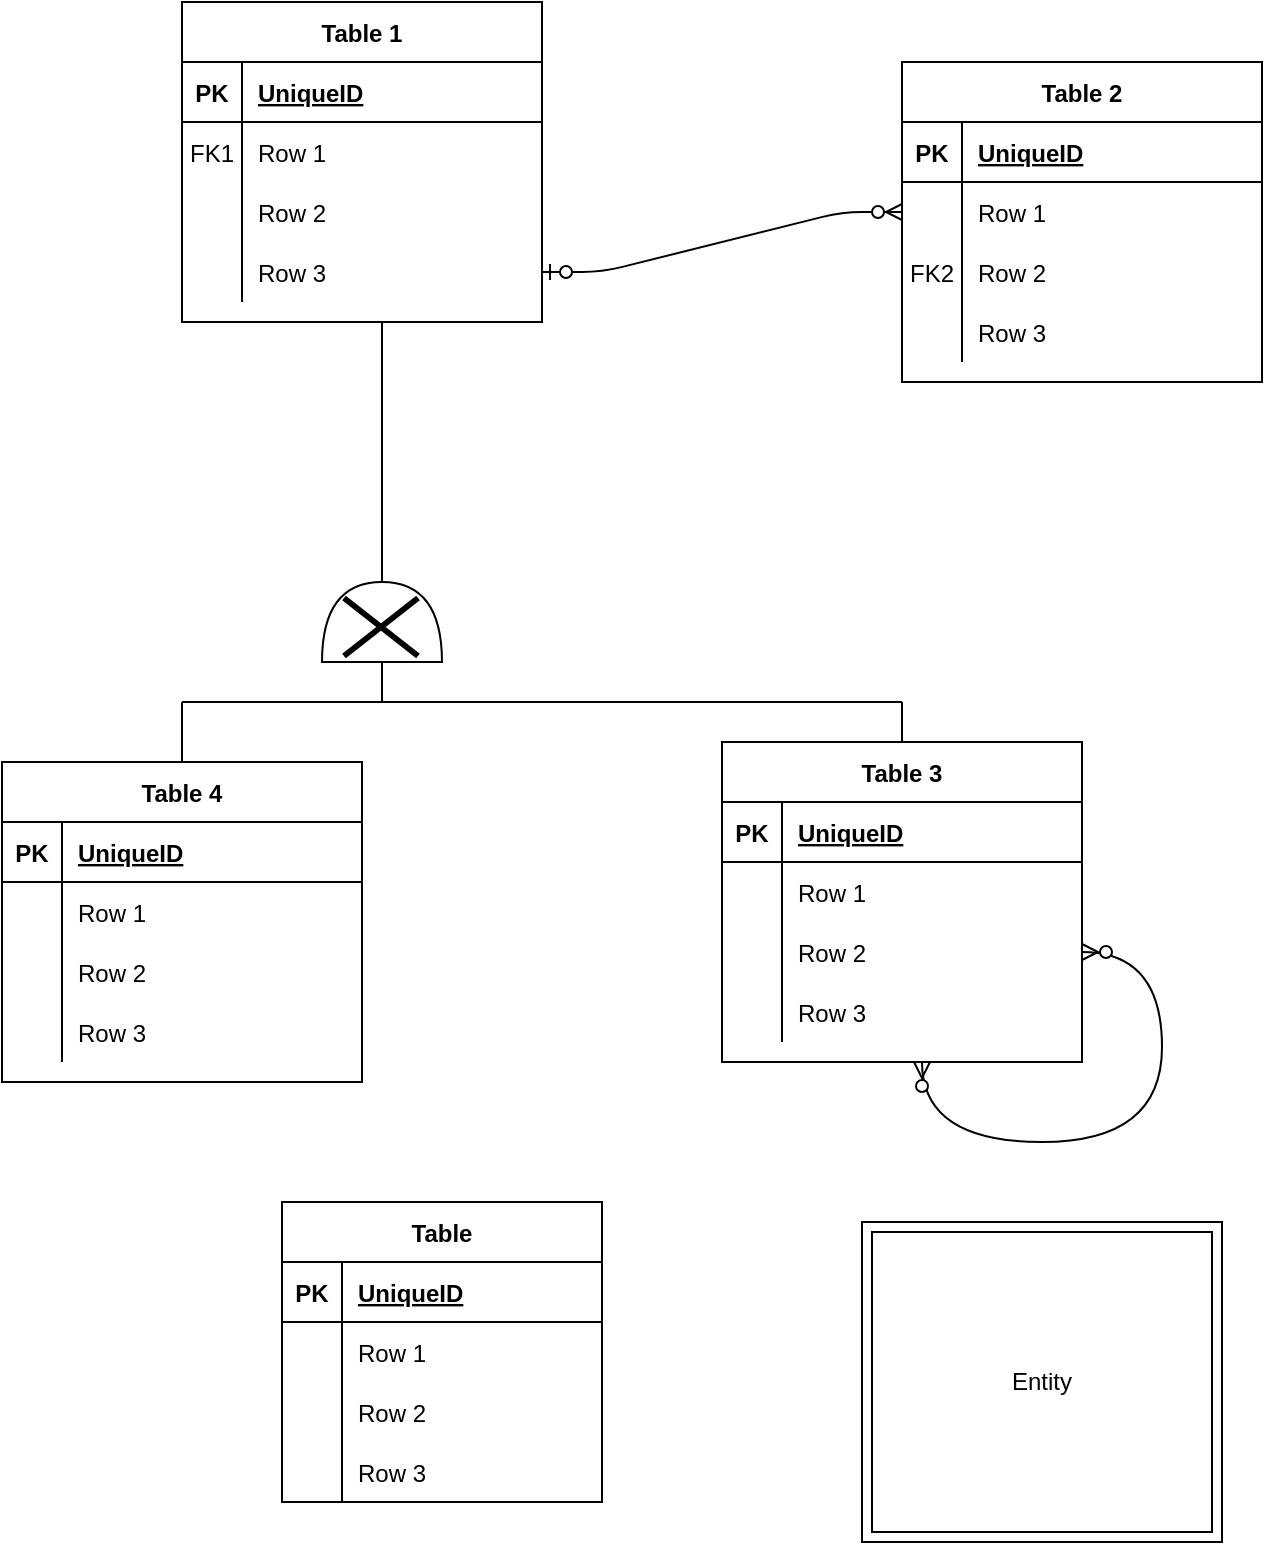 <mxfile version="14.5.1" type="device"><diagram id="6ZEzqiTByCHPcqeZpNDx" name="Page-1"><mxGraphModel dx="1088" dy="880" grid="1" gridSize="10" guides="1" tooltips="1" connect="1" arrows="1" fold="1" page="1" pageScale="1" pageWidth="827" pageHeight="1169" math="0" shadow="0"><root><mxCell id="0"/><mxCell id="1" parent="0"/><mxCell id="Qw-vWrYAbur7sUExyfnh-39" value="Entity" style="shape=ext;margin=3;double=1;whiteSpace=wrap;html=1;align=center;strokeWidth=1;" vertex="1" parent="1"><mxGeometry x="550" y="880" width="180" height="160" as="geometry"/></mxCell><mxCell id="H8-wfPgOFTC-B2AmOx2r-1" value="Table 1" style="shape=table;startSize=30;container=1;collapsible=1;childLayout=tableLayout;fixedRows=1;rowLines=0;fontStyle=1;align=center;resizeLast=1;" parent="1" vertex="1"><mxGeometry x="210" y="270" width="180" height="160" as="geometry"/></mxCell><mxCell id="H8-wfPgOFTC-B2AmOx2r-2" value="" style="shape=partialRectangle;collapsible=0;dropTarget=0;pointerEvents=0;fillColor=none;top=0;left=0;bottom=1;right=0;points=[[0,0.5],[1,0.5]];portConstraint=eastwest;" parent="H8-wfPgOFTC-B2AmOx2r-1" vertex="1"><mxGeometry y="30" width="180" height="30" as="geometry"/></mxCell><mxCell id="H8-wfPgOFTC-B2AmOx2r-3" value="PK" style="shape=partialRectangle;connectable=0;fillColor=none;top=0;left=0;bottom=0;right=0;fontStyle=1;overflow=hidden;" parent="H8-wfPgOFTC-B2AmOx2r-2" vertex="1"><mxGeometry width="30" height="30" as="geometry"/></mxCell><mxCell id="H8-wfPgOFTC-B2AmOx2r-4" value="UniqueID" style="shape=partialRectangle;connectable=0;fillColor=none;top=0;left=0;bottom=0;right=0;align=left;spacingLeft=6;fontStyle=5;overflow=hidden;" parent="H8-wfPgOFTC-B2AmOx2r-2" vertex="1"><mxGeometry x="30" width="150" height="30" as="geometry"/></mxCell><mxCell id="H8-wfPgOFTC-B2AmOx2r-5" value="" style="shape=partialRectangle;collapsible=0;dropTarget=0;pointerEvents=0;fillColor=none;top=0;left=0;bottom=0;right=0;points=[[0,0.5],[1,0.5]];portConstraint=eastwest;" parent="H8-wfPgOFTC-B2AmOx2r-1" vertex="1"><mxGeometry y="60" width="180" height="30" as="geometry"/></mxCell><mxCell id="H8-wfPgOFTC-B2AmOx2r-6" value="FK1" style="shape=partialRectangle;connectable=0;fillColor=none;top=0;left=0;bottom=0;right=0;editable=1;overflow=hidden;" parent="H8-wfPgOFTC-B2AmOx2r-5" vertex="1"><mxGeometry width="30" height="30" as="geometry"/></mxCell><mxCell id="H8-wfPgOFTC-B2AmOx2r-7" value="Row 1" style="shape=partialRectangle;connectable=0;fillColor=none;top=0;left=0;bottom=0;right=0;align=left;spacingLeft=6;overflow=hidden;" parent="H8-wfPgOFTC-B2AmOx2r-5" vertex="1"><mxGeometry x="30" width="150" height="30" as="geometry"/></mxCell><mxCell id="H8-wfPgOFTC-B2AmOx2r-8" value="" style="shape=partialRectangle;collapsible=0;dropTarget=0;pointerEvents=0;fillColor=none;top=0;left=0;bottom=0;right=0;points=[[0,0.5],[1,0.5]];portConstraint=eastwest;" parent="H8-wfPgOFTC-B2AmOx2r-1" vertex="1"><mxGeometry y="90" width="180" height="30" as="geometry"/></mxCell><mxCell id="H8-wfPgOFTC-B2AmOx2r-9" value="" style="shape=partialRectangle;connectable=0;fillColor=none;top=0;left=0;bottom=0;right=0;editable=1;overflow=hidden;" parent="H8-wfPgOFTC-B2AmOx2r-8" vertex="1"><mxGeometry width="30" height="30" as="geometry"/></mxCell><mxCell id="H8-wfPgOFTC-B2AmOx2r-10" value="Row 2" style="shape=partialRectangle;connectable=0;fillColor=none;top=0;left=0;bottom=0;right=0;align=left;spacingLeft=6;overflow=hidden;" parent="H8-wfPgOFTC-B2AmOx2r-8" vertex="1"><mxGeometry x="30" width="150" height="30" as="geometry"/></mxCell><mxCell id="H8-wfPgOFTC-B2AmOx2r-11" value="" style="shape=partialRectangle;collapsible=0;dropTarget=0;pointerEvents=0;fillColor=none;top=0;left=0;bottom=0;right=0;points=[[0,0.5],[1,0.5]];portConstraint=eastwest;" parent="H8-wfPgOFTC-B2AmOx2r-1" vertex="1"><mxGeometry y="120" width="180" height="30" as="geometry"/></mxCell><mxCell id="H8-wfPgOFTC-B2AmOx2r-12" value="" style="shape=partialRectangle;connectable=0;fillColor=none;top=0;left=0;bottom=0;right=0;editable=1;overflow=hidden;" parent="H8-wfPgOFTC-B2AmOx2r-11" vertex="1"><mxGeometry width="30" height="30" as="geometry"/></mxCell><mxCell id="H8-wfPgOFTC-B2AmOx2r-13" value="Row 3" style="shape=partialRectangle;connectable=0;fillColor=none;top=0;left=0;bottom=0;right=0;align=left;spacingLeft=6;overflow=hidden;" parent="H8-wfPgOFTC-B2AmOx2r-11" vertex="1"><mxGeometry x="30" width="150" height="30" as="geometry"/></mxCell><mxCell id="H8-wfPgOFTC-B2AmOx2r-14" value="Table 2" style="shape=table;startSize=30;container=1;collapsible=1;childLayout=tableLayout;fixedRows=1;rowLines=0;fontStyle=1;align=center;resizeLast=1;" parent="1" vertex="1"><mxGeometry x="570" y="300" width="180" height="160" as="geometry"/></mxCell><mxCell id="H8-wfPgOFTC-B2AmOx2r-15" value="" style="shape=partialRectangle;collapsible=0;dropTarget=0;pointerEvents=0;fillColor=none;top=0;left=0;bottom=1;right=0;points=[[0,0.5],[1,0.5]];portConstraint=eastwest;" parent="H8-wfPgOFTC-B2AmOx2r-14" vertex="1"><mxGeometry y="30" width="180" height="30" as="geometry"/></mxCell><mxCell id="H8-wfPgOFTC-B2AmOx2r-16" value="PK" style="shape=partialRectangle;connectable=0;fillColor=none;top=0;left=0;bottom=0;right=0;fontStyle=1;overflow=hidden;" parent="H8-wfPgOFTC-B2AmOx2r-15" vertex="1"><mxGeometry width="30" height="30" as="geometry"/></mxCell><mxCell id="H8-wfPgOFTC-B2AmOx2r-17" value="UniqueID" style="shape=partialRectangle;connectable=0;fillColor=none;top=0;left=0;bottom=0;right=0;align=left;spacingLeft=6;fontStyle=5;overflow=hidden;" parent="H8-wfPgOFTC-B2AmOx2r-15" vertex="1"><mxGeometry x="30" width="150" height="30" as="geometry"/></mxCell><mxCell id="H8-wfPgOFTC-B2AmOx2r-18" value="" style="shape=partialRectangle;collapsible=0;dropTarget=0;pointerEvents=0;fillColor=none;top=0;left=0;bottom=0;right=0;points=[[0,0.5],[1,0.5]];portConstraint=eastwest;" parent="H8-wfPgOFTC-B2AmOx2r-14" vertex="1"><mxGeometry y="60" width="180" height="30" as="geometry"/></mxCell><mxCell id="H8-wfPgOFTC-B2AmOx2r-19" value="" style="shape=partialRectangle;connectable=0;fillColor=none;top=0;left=0;bottom=0;right=0;editable=1;overflow=hidden;" parent="H8-wfPgOFTC-B2AmOx2r-18" vertex="1"><mxGeometry width="30" height="30" as="geometry"/></mxCell><mxCell id="H8-wfPgOFTC-B2AmOx2r-20" value="Row 1" style="shape=partialRectangle;connectable=0;fillColor=none;top=0;left=0;bottom=0;right=0;align=left;spacingLeft=6;overflow=hidden;" parent="H8-wfPgOFTC-B2AmOx2r-18" vertex="1"><mxGeometry x="30" width="150" height="30" as="geometry"/></mxCell><mxCell id="H8-wfPgOFTC-B2AmOx2r-21" value="" style="shape=partialRectangle;collapsible=0;dropTarget=0;pointerEvents=0;fillColor=none;top=0;left=0;bottom=0;right=0;points=[[0,0.5],[1,0.5]];portConstraint=eastwest;" parent="H8-wfPgOFTC-B2AmOx2r-14" vertex="1"><mxGeometry y="90" width="180" height="30" as="geometry"/></mxCell><mxCell id="H8-wfPgOFTC-B2AmOx2r-22" value="FK2" style="shape=partialRectangle;connectable=0;fillColor=none;top=0;left=0;bottom=0;right=0;editable=1;overflow=hidden;" parent="H8-wfPgOFTC-B2AmOx2r-21" vertex="1"><mxGeometry width="30" height="30" as="geometry"/></mxCell><mxCell id="H8-wfPgOFTC-B2AmOx2r-23" value="Row 2" style="shape=partialRectangle;connectable=0;fillColor=none;top=0;left=0;bottom=0;right=0;align=left;spacingLeft=6;overflow=hidden;" parent="H8-wfPgOFTC-B2AmOx2r-21" vertex="1"><mxGeometry x="30" width="150" height="30" as="geometry"/></mxCell><mxCell id="H8-wfPgOFTC-B2AmOx2r-24" value="" style="shape=partialRectangle;collapsible=0;dropTarget=0;pointerEvents=0;fillColor=none;top=0;left=0;bottom=0;right=0;points=[[0,0.5],[1,0.5]];portConstraint=eastwest;" parent="H8-wfPgOFTC-B2AmOx2r-14" vertex="1"><mxGeometry y="120" width="180" height="30" as="geometry"/></mxCell><mxCell id="H8-wfPgOFTC-B2AmOx2r-25" value="" style="shape=partialRectangle;connectable=0;fillColor=none;top=0;left=0;bottom=0;right=0;editable=1;overflow=hidden;" parent="H8-wfPgOFTC-B2AmOx2r-24" vertex="1"><mxGeometry width="30" height="30" as="geometry"/></mxCell><mxCell id="H8-wfPgOFTC-B2AmOx2r-26" value="Row 3" style="shape=partialRectangle;connectable=0;fillColor=none;top=0;left=0;bottom=0;right=0;align=left;spacingLeft=6;overflow=hidden;" parent="H8-wfPgOFTC-B2AmOx2r-24" vertex="1"><mxGeometry x="30" width="150" height="30" as="geometry"/></mxCell><mxCell id="H8-wfPgOFTC-B2AmOx2r-27" value="" style="edgeStyle=entityRelationEdgeStyle;fontSize=12;html=1;endArrow=ERzeroToMany;startArrow=ERzeroToOne;exitX=1;exitY=0.5;exitDx=0;exitDy=0;entryX=0;entryY=0.5;entryDx=0;entryDy=0;" parent="1" source="H8-wfPgOFTC-B2AmOx2r-11" target="H8-wfPgOFTC-B2AmOx2r-18" edge="1"><mxGeometry width="100" height="100" relative="1" as="geometry"><mxPoint x="360" y="400" as="sourcePoint"/><mxPoint x="560" y="370" as="targetPoint"/></mxGeometry></mxCell><mxCell id="H8-wfPgOFTC-B2AmOx2r-28" value="" style="shape=or;whiteSpace=wrap;html=1;rotation=-90;" parent="1" vertex="1"><mxGeometry x="290" y="550" width="40" height="60" as="geometry"/></mxCell><mxCell id="H8-wfPgOFTC-B2AmOx2r-29" value="" style="shape=umlDestroy;whiteSpace=wrap;html=1;strokeWidth=3;" parent="1" vertex="1"><mxGeometry x="291" y="568" width="37" height="29" as="geometry"/></mxCell><mxCell id="H8-wfPgOFTC-B2AmOx2r-30" value="Table 3" style="shape=table;startSize=30;container=1;collapsible=1;childLayout=tableLayout;fixedRows=1;rowLines=0;fontStyle=1;align=center;resizeLast=1;" parent="1" vertex="1"><mxGeometry x="480" y="640" width="180" height="160" as="geometry"/></mxCell><mxCell id="H8-wfPgOFTC-B2AmOx2r-31" value="" style="shape=partialRectangle;collapsible=0;dropTarget=0;pointerEvents=0;fillColor=none;top=0;left=0;bottom=1;right=0;points=[[0,0.5],[1,0.5]];portConstraint=eastwest;" parent="H8-wfPgOFTC-B2AmOx2r-30" vertex="1"><mxGeometry y="30" width="180" height="30" as="geometry"/></mxCell><mxCell id="H8-wfPgOFTC-B2AmOx2r-32" value="PK" style="shape=partialRectangle;connectable=0;fillColor=none;top=0;left=0;bottom=0;right=0;fontStyle=1;overflow=hidden;" parent="H8-wfPgOFTC-B2AmOx2r-31" vertex="1"><mxGeometry width="30" height="30" as="geometry"/></mxCell><mxCell id="H8-wfPgOFTC-B2AmOx2r-33" value="UniqueID" style="shape=partialRectangle;connectable=0;fillColor=none;top=0;left=0;bottom=0;right=0;align=left;spacingLeft=6;fontStyle=5;overflow=hidden;" parent="H8-wfPgOFTC-B2AmOx2r-31" vertex="1"><mxGeometry x="30" width="150" height="30" as="geometry"/></mxCell><mxCell id="H8-wfPgOFTC-B2AmOx2r-34" value="" style="shape=partialRectangle;collapsible=0;dropTarget=0;pointerEvents=0;fillColor=none;top=0;left=0;bottom=0;right=0;points=[[0,0.5],[1,0.5]];portConstraint=eastwest;" parent="H8-wfPgOFTC-B2AmOx2r-30" vertex="1"><mxGeometry y="60" width="180" height="30" as="geometry"/></mxCell><mxCell id="H8-wfPgOFTC-B2AmOx2r-35" value="" style="shape=partialRectangle;connectable=0;fillColor=none;top=0;left=0;bottom=0;right=0;editable=1;overflow=hidden;" parent="H8-wfPgOFTC-B2AmOx2r-34" vertex="1"><mxGeometry width="30" height="30" as="geometry"/></mxCell><mxCell id="H8-wfPgOFTC-B2AmOx2r-36" value="Row 1" style="shape=partialRectangle;connectable=0;fillColor=none;top=0;left=0;bottom=0;right=0;align=left;spacingLeft=6;overflow=hidden;" parent="H8-wfPgOFTC-B2AmOx2r-34" vertex="1"><mxGeometry x="30" width="150" height="30" as="geometry"/></mxCell><mxCell id="H8-wfPgOFTC-B2AmOx2r-37" value="" style="shape=partialRectangle;collapsible=0;dropTarget=0;pointerEvents=0;fillColor=none;top=0;left=0;bottom=0;right=0;points=[[0,0.5],[1,0.5]];portConstraint=eastwest;" parent="H8-wfPgOFTC-B2AmOx2r-30" vertex="1"><mxGeometry y="90" width="180" height="30" as="geometry"/></mxCell><mxCell id="H8-wfPgOFTC-B2AmOx2r-38" value="" style="shape=partialRectangle;connectable=0;fillColor=none;top=0;left=0;bottom=0;right=0;editable=1;overflow=hidden;" parent="H8-wfPgOFTC-B2AmOx2r-37" vertex="1"><mxGeometry width="30" height="30" as="geometry"/></mxCell><mxCell id="H8-wfPgOFTC-B2AmOx2r-39" value="Row 2" style="shape=partialRectangle;connectable=0;fillColor=none;top=0;left=0;bottom=0;right=0;align=left;spacingLeft=6;overflow=hidden;" parent="H8-wfPgOFTC-B2AmOx2r-37" vertex="1"><mxGeometry x="30" width="150" height="30" as="geometry"/></mxCell><mxCell id="H8-wfPgOFTC-B2AmOx2r-40" value="" style="shape=partialRectangle;collapsible=0;dropTarget=0;pointerEvents=0;fillColor=none;top=0;left=0;bottom=0;right=0;points=[[0,0.5],[1,0.5]];portConstraint=eastwest;" parent="H8-wfPgOFTC-B2AmOx2r-30" vertex="1"><mxGeometry y="120" width="180" height="30" as="geometry"/></mxCell><mxCell id="H8-wfPgOFTC-B2AmOx2r-41" value="" style="shape=partialRectangle;connectable=0;fillColor=none;top=0;left=0;bottom=0;right=0;editable=1;overflow=hidden;" parent="H8-wfPgOFTC-B2AmOx2r-40" vertex="1"><mxGeometry width="30" height="30" as="geometry"/></mxCell><mxCell id="H8-wfPgOFTC-B2AmOx2r-42" value="Row 3" style="shape=partialRectangle;connectable=0;fillColor=none;top=0;left=0;bottom=0;right=0;align=left;spacingLeft=6;overflow=hidden;" parent="H8-wfPgOFTC-B2AmOx2r-40" vertex="1"><mxGeometry x="30" width="150" height="30" as="geometry"/></mxCell><mxCell id="Qw-vWrYAbur7sUExyfnh-16" value="" style="edgeStyle=orthogonalEdgeStyle;fontSize=12;html=1;endArrow=ERzeroToMany;endFill=1;startArrow=ERzeroToMany;orthogonalLoop=1;jumpStyle=sharp;exitX=1;exitY=0.5;exitDx=0;exitDy=0;curved=1;" edge="1" parent="H8-wfPgOFTC-B2AmOx2r-30" source="H8-wfPgOFTC-B2AmOx2r-37"><mxGeometry width="100" height="100" relative="1" as="geometry"><mxPoint x="235" y="308" as="sourcePoint"/><mxPoint x="100" y="160" as="targetPoint"/><Array as="points"><mxPoint x="220" y="105"/><mxPoint x="220" y="200"/><mxPoint x="100" y="200"/></Array></mxGeometry></mxCell><mxCell id="H8-wfPgOFTC-B2AmOx2r-45" value="" style="endArrow=none;html=1;rounded=0;entryX=1;entryY=0.5;entryDx=0;entryDy=0;entryPerimeter=0;" parent="1" target="H8-wfPgOFTC-B2AmOx2r-28" edge="1"><mxGeometry relative="1" as="geometry"><mxPoint x="310" y="430" as="sourcePoint"/><mxPoint x="490" y="350" as="targetPoint"/></mxGeometry></mxCell><mxCell id="H8-wfPgOFTC-B2AmOx2r-46" value="" style="endArrow=none;html=1;rounded=0;entryX=0.5;entryY=0;entryDx=0;entryDy=0;" parent="1" target="H8-wfPgOFTC-B2AmOx2r-30" edge="1"><mxGeometry relative="1" as="geometry"><mxPoint x="570" y="620" as="sourcePoint"/><mxPoint x="490" y="350" as="targetPoint"/></mxGeometry></mxCell><mxCell id="Qw-vWrYAbur7sUExyfnh-2" value="Table 4" style="shape=table;startSize=30;container=1;collapsible=1;childLayout=tableLayout;fixedRows=1;rowLines=0;fontStyle=1;align=center;resizeLast=1;" vertex="1" parent="1"><mxGeometry x="120" y="650" width="180" height="160" as="geometry"/></mxCell><mxCell id="Qw-vWrYAbur7sUExyfnh-3" value="" style="shape=partialRectangle;collapsible=0;dropTarget=0;pointerEvents=0;fillColor=none;top=0;left=0;bottom=1;right=0;points=[[0,0.5],[1,0.5]];portConstraint=eastwest;" vertex="1" parent="Qw-vWrYAbur7sUExyfnh-2"><mxGeometry y="30" width="180" height="30" as="geometry"/></mxCell><mxCell id="Qw-vWrYAbur7sUExyfnh-4" value="PK" style="shape=partialRectangle;connectable=0;fillColor=none;top=0;left=0;bottom=0;right=0;fontStyle=1;overflow=hidden;" vertex="1" parent="Qw-vWrYAbur7sUExyfnh-3"><mxGeometry width="30" height="30" as="geometry"/></mxCell><mxCell id="Qw-vWrYAbur7sUExyfnh-5" value="UniqueID" style="shape=partialRectangle;connectable=0;fillColor=none;top=0;left=0;bottom=0;right=0;align=left;spacingLeft=6;fontStyle=5;overflow=hidden;" vertex="1" parent="Qw-vWrYAbur7sUExyfnh-3"><mxGeometry x="30" width="150" height="30" as="geometry"/></mxCell><mxCell id="Qw-vWrYAbur7sUExyfnh-6" value="" style="shape=partialRectangle;collapsible=0;dropTarget=0;pointerEvents=0;fillColor=none;top=0;left=0;bottom=0;right=0;points=[[0,0.5],[1,0.5]];portConstraint=eastwest;" vertex="1" parent="Qw-vWrYAbur7sUExyfnh-2"><mxGeometry y="60" width="180" height="30" as="geometry"/></mxCell><mxCell id="Qw-vWrYAbur7sUExyfnh-7" value="" style="shape=partialRectangle;connectable=0;fillColor=none;top=0;left=0;bottom=0;right=0;editable=1;overflow=hidden;" vertex="1" parent="Qw-vWrYAbur7sUExyfnh-6"><mxGeometry width="30" height="30" as="geometry"/></mxCell><mxCell id="Qw-vWrYAbur7sUExyfnh-8" value="Row 1" style="shape=partialRectangle;connectable=0;fillColor=none;top=0;left=0;bottom=0;right=0;align=left;spacingLeft=6;overflow=hidden;" vertex="1" parent="Qw-vWrYAbur7sUExyfnh-6"><mxGeometry x="30" width="150" height="30" as="geometry"/></mxCell><mxCell id="Qw-vWrYAbur7sUExyfnh-9" value="" style="shape=partialRectangle;collapsible=0;dropTarget=0;pointerEvents=0;fillColor=none;top=0;left=0;bottom=0;right=0;points=[[0,0.5],[1,0.5]];portConstraint=eastwest;" vertex="1" parent="Qw-vWrYAbur7sUExyfnh-2"><mxGeometry y="90" width="180" height="30" as="geometry"/></mxCell><mxCell id="Qw-vWrYAbur7sUExyfnh-10" value="" style="shape=partialRectangle;connectable=0;fillColor=none;top=0;left=0;bottom=0;right=0;editable=1;overflow=hidden;" vertex="1" parent="Qw-vWrYAbur7sUExyfnh-9"><mxGeometry width="30" height="30" as="geometry"/></mxCell><mxCell id="Qw-vWrYAbur7sUExyfnh-11" value="Row 2" style="shape=partialRectangle;connectable=0;fillColor=none;top=0;left=0;bottom=0;right=0;align=left;spacingLeft=6;overflow=hidden;" vertex="1" parent="Qw-vWrYAbur7sUExyfnh-9"><mxGeometry x="30" width="150" height="30" as="geometry"/></mxCell><mxCell id="Qw-vWrYAbur7sUExyfnh-12" value="" style="shape=partialRectangle;collapsible=0;dropTarget=0;pointerEvents=0;fillColor=none;top=0;left=0;bottom=0;right=0;points=[[0,0.5],[1,0.5]];portConstraint=eastwest;" vertex="1" parent="Qw-vWrYAbur7sUExyfnh-2"><mxGeometry y="120" width="180" height="30" as="geometry"/></mxCell><mxCell id="Qw-vWrYAbur7sUExyfnh-13" value="" style="shape=partialRectangle;connectable=0;fillColor=none;top=0;left=0;bottom=0;right=0;editable=1;overflow=hidden;" vertex="1" parent="Qw-vWrYAbur7sUExyfnh-12"><mxGeometry width="30" height="30" as="geometry"/></mxCell><mxCell id="Qw-vWrYAbur7sUExyfnh-14" value="Row 3" style="shape=partialRectangle;connectable=0;fillColor=none;top=0;left=0;bottom=0;right=0;align=left;spacingLeft=6;overflow=hidden;" vertex="1" parent="Qw-vWrYAbur7sUExyfnh-12"><mxGeometry x="30" width="150" height="30" as="geometry"/></mxCell><mxCell id="Qw-vWrYAbur7sUExyfnh-15" value="" style="endArrow=none;html=1;rounded=0;entryX=0.5;entryY=0;entryDx=0;entryDy=0;" edge="1" parent="1" target="Qw-vWrYAbur7sUExyfnh-2"><mxGeometry relative="1" as="geometry"><mxPoint x="210" y="620" as="sourcePoint"/><mxPoint x="490" y="450" as="targetPoint"/></mxGeometry></mxCell><mxCell id="Qw-vWrYAbur7sUExyfnh-19" value="" style="endArrow=none;html=1;rounded=0;" edge="1" parent="1"><mxGeometry relative="1" as="geometry"><mxPoint x="210" y="620" as="sourcePoint"/><mxPoint x="570" y="620" as="targetPoint"/></mxGeometry></mxCell><mxCell id="Qw-vWrYAbur7sUExyfnh-25" value="" style="endArrow=none;html=1;rounded=0;exitX=0;exitY=0.5;exitDx=0;exitDy=0;exitPerimeter=0;" edge="1" parent="1" source="H8-wfPgOFTC-B2AmOx2r-28"><mxGeometry relative="1" as="geometry"><mxPoint x="330" y="650" as="sourcePoint"/><mxPoint x="310" y="620" as="targetPoint"/></mxGeometry></mxCell><mxCell id="Qw-vWrYAbur7sUExyfnh-26" value="Table" style="shape=table;startSize=30;container=1;collapsible=1;childLayout=tableLayout;fixedRows=1;rowLines=0;fontStyle=1;align=center;resizeLast=1;strokeWidth=1;perimeterSpacing=0;swimlaneFillColor=none;shadow=0;sketch=0;" vertex="1" parent="1"><mxGeometry x="260" y="870" width="160" height="150" as="geometry"/></mxCell><mxCell id="Qw-vWrYAbur7sUExyfnh-27" value="" style="shape=partialRectangle;collapsible=0;dropTarget=0;pointerEvents=0;fillColor=none;top=0;left=0;bottom=1;right=0;points=[[0,0.5],[1,0.5]];portConstraint=eastwest;" vertex="1" parent="Qw-vWrYAbur7sUExyfnh-26"><mxGeometry y="30" width="160" height="30" as="geometry"/></mxCell><mxCell id="Qw-vWrYAbur7sUExyfnh-28" value="PK" style="shape=partialRectangle;connectable=0;fillColor=none;top=0;left=0;bottom=0;right=0;fontStyle=1;overflow=hidden;" vertex="1" parent="Qw-vWrYAbur7sUExyfnh-27"><mxGeometry width="30" height="30" as="geometry"/></mxCell><mxCell id="Qw-vWrYAbur7sUExyfnh-29" value="UniqueID" style="shape=partialRectangle;connectable=0;fillColor=none;top=0;left=0;bottom=0;right=0;align=left;spacingLeft=6;fontStyle=5;overflow=hidden;" vertex="1" parent="Qw-vWrYAbur7sUExyfnh-27"><mxGeometry x="30" width="130" height="30" as="geometry"/></mxCell><mxCell id="Qw-vWrYAbur7sUExyfnh-30" value="" style="shape=partialRectangle;collapsible=0;dropTarget=0;pointerEvents=0;fillColor=none;top=0;left=0;bottom=0;right=0;points=[[0,0.5],[1,0.5]];portConstraint=eastwest;shadow=0;" vertex="1" parent="Qw-vWrYAbur7sUExyfnh-26"><mxGeometry y="60" width="160" height="30" as="geometry"/></mxCell><mxCell id="Qw-vWrYAbur7sUExyfnh-31" value="" style="shape=partialRectangle;connectable=0;fillColor=none;top=0;left=0;bottom=0;right=0;editable=1;overflow=hidden;" vertex="1" parent="Qw-vWrYAbur7sUExyfnh-30"><mxGeometry width="30" height="30" as="geometry"/></mxCell><mxCell id="Qw-vWrYAbur7sUExyfnh-32" value="Row 1" style="shape=partialRectangle;connectable=0;fillColor=none;top=0;left=0;bottom=0;right=0;align=left;spacingLeft=6;overflow=hidden;" vertex="1" parent="Qw-vWrYAbur7sUExyfnh-30"><mxGeometry x="30" width="130" height="30" as="geometry"/></mxCell><mxCell id="Qw-vWrYAbur7sUExyfnh-33" value="" style="shape=partialRectangle;collapsible=0;dropTarget=0;pointerEvents=0;fillColor=none;top=0;left=0;bottom=0;right=0;points=[[0,0.5],[1,0.5]];portConstraint=eastwest;" vertex="1" parent="Qw-vWrYAbur7sUExyfnh-26"><mxGeometry y="90" width="160" height="30" as="geometry"/></mxCell><mxCell id="Qw-vWrYAbur7sUExyfnh-34" value="" style="shape=partialRectangle;connectable=0;fillColor=none;top=0;left=0;bottom=0;right=0;editable=1;overflow=hidden;" vertex="1" parent="Qw-vWrYAbur7sUExyfnh-33"><mxGeometry width="30" height="30" as="geometry"/></mxCell><mxCell id="Qw-vWrYAbur7sUExyfnh-35" value="Row 2" style="shape=partialRectangle;connectable=0;fillColor=none;top=0;left=0;bottom=0;right=0;align=left;spacingLeft=6;overflow=hidden;" vertex="1" parent="Qw-vWrYAbur7sUExyfnh-33"><mxGeometry x="30" width="130" height="30" as="geometry"/></mxCell><mxCell id="Qw-vWrYAbur7sUExyfnh-36" value="" style="shape=partialRectangle;collapsible=0;dropTarget=0;pointerEvents=0;fillColor=none;top=0;left=0;bottom=0;right=0;points=[[0,0.5],[1,0.5]];portConstraint=eastwest;" vertex="1" parent="Qw-vWrYAbur7sUExyfnh-26"><mxGeometry y="120" width="160" height="30" as="geometry"/></mxCell><mxCell id="Qw-vWrYAbur7sUExyfnh-37" value="" style="shape=partialRectangle;connectable=0;fillColor=none;top=0;left=0;bottom=0;right=0;editable=1;overflow=hidden;" vertex="1" parent="Qw-vWrYAbur7sUExyfnh-36"><mxGeometry width="30" height="30" as="geometry"/></mxCell><mxCell id="Qw-vWrYAbur7sUExyfnh-38" value="Row 3" style="shape=partialRectangle;connectable=0;fillColor=none;top=0;left=0;bottom=0;right=0;align=left;spacingLeft=6;overflow=hidden;" vertex="1" parent="Qw-vWrYAbur7sUExyfnh-36"><mxGeometry x="30" width="130" height="30" as="geometry"/></mxCell></root></mxGraphModel></diagram></mxfile>